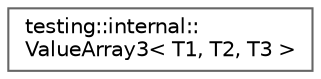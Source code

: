 digraph "Gráfico de jerarquía de clases"
{
 // LATEX_PDF_SIZE
  bgcolor="transparent";
  edge [fontname=Helvetica,fontsize=10,labelfontname=Helvetica,labelfontsize=10];
  node [fontname=Helvetica,fontsize=10,shape=box,height=0.2,width=0.4];
  rankdir="LR";
  Node0 [id="Node000000",label="testing::internal::\lValueArray3\< T1, T2, T3 \>",height=0.2,width=0.4,color="grey40", fillcolor="white", style="filled",URL="$classtesting_1_1internal_1_1_value_array3.html",tooltip=" "];
}
